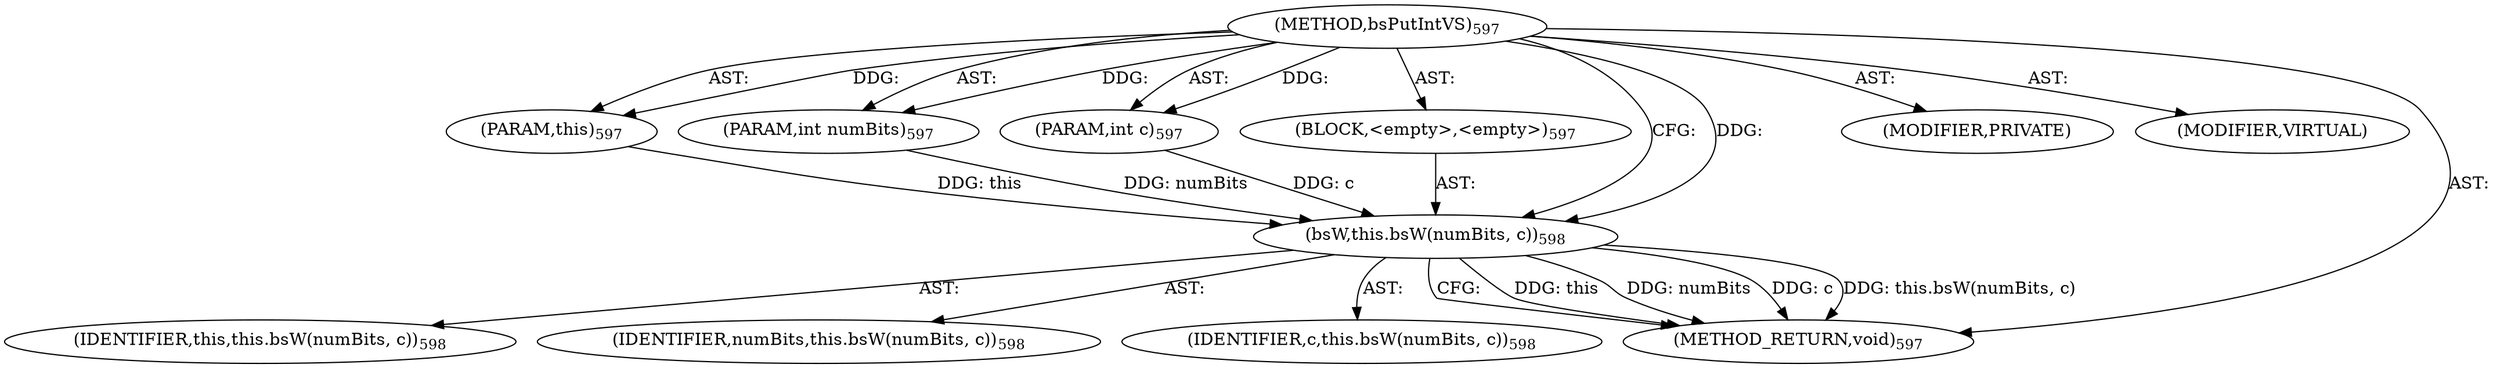 digraph "bsPutIntVS" {  
"111669149716" [label = <(METHOD,bsPutIntVS)<SUB>597</SUB>> ]
"115964117001" [label = <(PARAM,this)<SUB>597</SUB>> ]
"115964117036" [label = <(PARAM,int numBits)<SUB>597</SUB>> ]
"115964117037" [label = <(PARAM,int c)<SUB>597</SUB>> ]
"25769803852" [label = <(BLOCK,&lt;empty&gt;,&lt;empty&gt;)<SUB>597</SUB>> ]
"30064771657" [label = <(bsW,this.bsW(numBits, c))<SUB>598</SUB>> ]
"68719476771" [label = <(IDENTIFIER,this,this.bsW(numBits, c))<SUB>598</SUB>> ]
"68719477221" [label = <(IDENTIFIER,numBits,this.bsW(numBits, c))<SUB>598</SUB>> ]
"68719477222" [label = <(IDENTIFIER,c,this.bsW(numBits, c))<SUB>598</SUB>> ]
"133143986253" [label = <(MODIFIER,PRIVATE)> ]
"133143986254" [label = <(MODIFIER,VIRTUAL)> ]
"128849018900" [label = <(METHOD_RETURN,void)<SUB>597</SUB>> ]
  "111669149716" -> "115964117001"  [ label = "AST: "] 
  "111669149716" -> "115964117036"  [ label = "AST: "] 
  "111669149716" -> "115964117037"  [ label = "AST: "] 
  "111669149716" -> "25769803852"  [ label = "AST: "] 
  "111669149716" -> "133143986253"  [ label = "AST: "] 
  "111669149716" -> "133143986254"  [ label = "AST: "] 
  "111669149716" -> "128849018900"  [ label = "AST: "] 
  "25769803852" -> "30064771657"  [ label = "AST: "] 
  "30064771657" -> "68719476771"  [ label = "AST: "] 
  "30064771657" -> "68719477221"  [ label = "AST: "] 
  "30064771657" -> "68719477222"  [ label = "AST: "] 
  "30064771657" -> "128849018900"  [ label = "CFG: "] 
  "111669149716" -> "30064771657"  [ label = "CFG: "] 
  "30064771657" -> "128849018900"  [ label = "DDG: this"] 
  "30064771657" -> "128849018900"  [ label = "DDG: numBits"] 
  "30064771657" -> "128849018900"  [ label = "DDG: c"] 
  "30064771657" -> "128849018900"  [ label = "DDG: this.bsW(numBits, c)"] 
  "111669149716" -> "115964117001"  [ label = "DDG: "] 
  "111669149716" -> "115964117036"  [ label = "DDG: "] 
  "111669149716" -> "115964117037"  [ label = "DDG: "] 
  "115964117001" -> "30064771657"  [ label = "DDG: this"] 
  "111669149716" -> "30064771657"  [ label = "DDG: "] 
  "115964117036" -> "30064771657"  [ label = "DDG: numBits"] 
  "115964117037" -> "30064771657"  [ label = "DDG: c"] 
}
